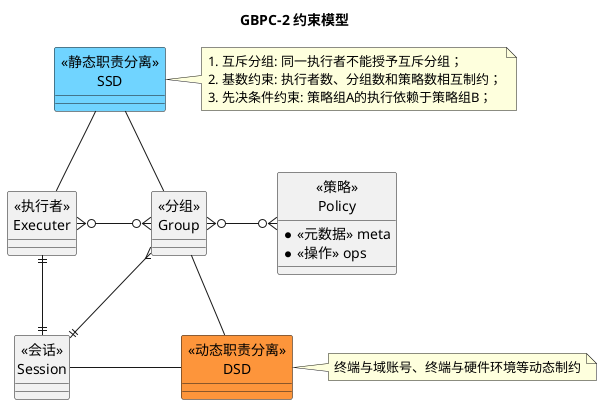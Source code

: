 @startuml GBPC2
title GBPC-2 约束模型
'隐藏Entity标识
hide circle

'entity executer <<泛型>>
entity " <<执行者>> \nExecuter" as executer {
}

entity " <<分组>> \nGroup" as group {
}

entity " <<策略>> \nPolicy" as policy {
  *<<元数据>> meta
  *<<操作>> ops
}

entity " <<会话>> \nSession" as session {}

entity " <<静态职责分离>> \nSSD" as ssd #70d4ff {}

entity " <<动态职责分离>> \nDSD" as dsd #fd953b {}

note right of ssd
1. 互斥分组: 同一执行者不能授予互斥分组；
2. 基数约束: 执行者数、分组数和策略数相互制约；
3. 先决条件约束: 策略组A的执行依赖于策略组B；
end note
note right of dsd
终端与域账号、终端与硬件环境等动态制约
end note

ssd -- executer
ssd -- group
executer }o-right-o{group:"           "
group }o-right-o{policy:"          "
executer ||--|| session
group }--|| session
dsd -up- group
dsd -left- session:"                      "
@enduml

